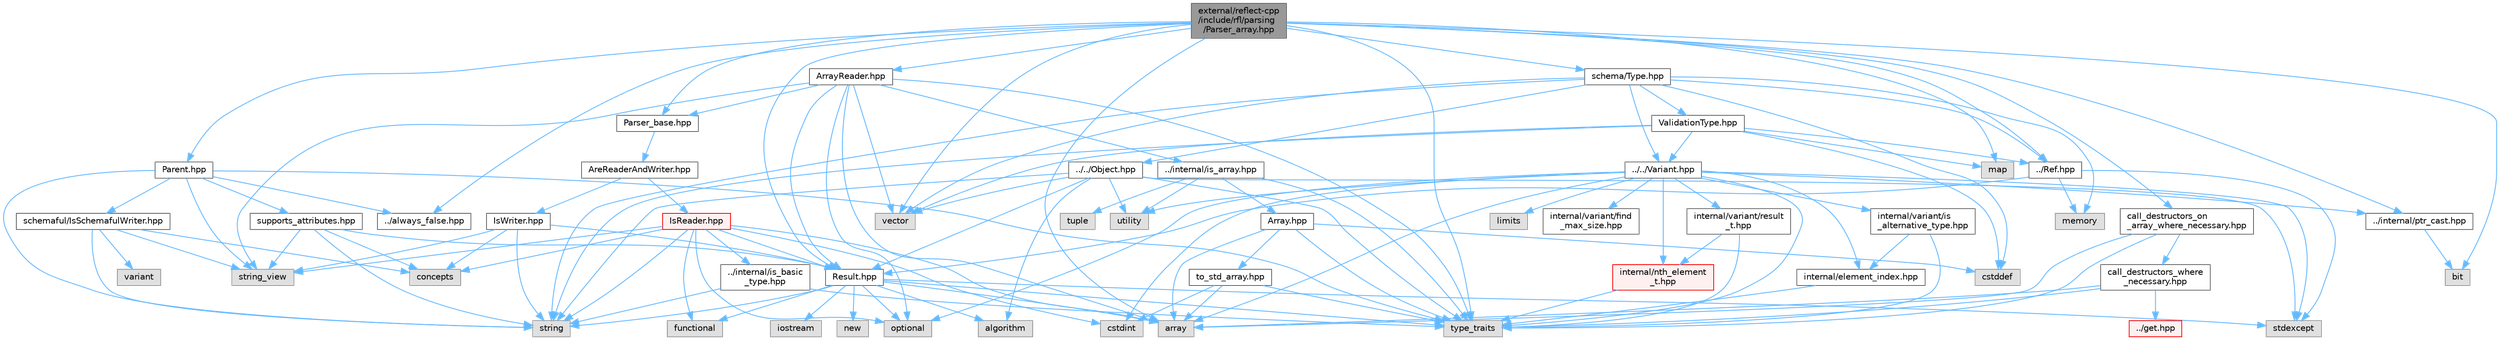 digraph "external/reflect-cpp/include/rfl/parsing/Parser_array.hpp"
{
 // LATEX_PDF_SIZE
  bgcolor="transparent";
  edge [fontname=Helvetica,fontsize=10,labelfontname=Helvetica,labelfontsize=10];
  node [fontname=Helvetica,fontsize=10,shape=box,height=0.2,width=0.4];
  Node1 [id="Node000001",label="external/reflect-cpp\l/include/rfl/parsing\l/Parser_array.hpp",height=0.2,width=0.4,color="gray40", fillcolor="grey60", style="filled", fontcolor="black",tooltip=" "];
  Node1 -> Node2 [id="edge125_Node000001_Node000002",color="steelblue1",style="solid",tooltip=" "];
  Node2 [id="Node000002",label="array",height=0.2,width=0.4,color="grey60", fillcolor="#E0E0E0", style="filled",tooltip=" "];
  Node1 -> Node3 [id="edge126_Node000001_Node000003",color="steelblue1",style="solid",tooltip=" "];
  Node3 [id="Node000003",label="bit",height=0.2,width=0.4,color="grey60", fillcolor="#E0E0E0", style="filled",tooltip=" "];
  Node1 -> Node4 [id="edge127_Node000001_Node000004",color="steelblue1",style="solid",tooltip=" "];
  Node4 [id="Node000004",label="map",height=0.2,width=0.4,color="grey60", fillcolor="#E0E0E0", style="filled",tooltip=" "];
  Node1 -> Node5 [id="edge128_Node000001_Node000005",color="steelblue1",style="solid",tooltip=" "];
  Node5 [id="Node000005",label="type_traits",height=0.2,width=0.4,color="grey60", fillcolor="#E0E0E0", style="filled",tooltip=" "];
  Node1 -> Node6 [id="edge129_Node000001_Node000006",color="steelblue1",style="solid",tooltip=" "];
  Node6 [id="Node000006",label="vector",height=0.2,width=0.4,color="grey60", fillcolor="#E0E0E0", style="filled",tooltip=" "];
  Node1 -> Node7 [id="edge130_Node000001_Node000007",color="steelblue1",style="solid",tooltip=" "];
  Node7 [id="Node000007",label="../Ref.hpp",height=0.2,width=0.4,color="grey40", fillcolor="white", style="filled",URL="$_ref_8hpp.html",tooltip=" "];
  Node7 -> Node8 [id="edge131_Node000007_Node000008",color="steelblue1",style="solid",tooltip=" "];
  Node8 [id="Node000008",label="memory",height=0.2,width=0.4,color="grey60", fillcolor="#E0E0E0", style="filled",tooltip=" "];
  Node7 -> Node9 [id="edge132_Node000007_Node000009",color="steelblue1",style="solid",tooltip=" "];
  Node9 [id="Node000009",label="stdexcept",height=0.2,width=0.4,color="grey60", fillcolor="#E0E0E0", style="filled",tooltip=" "];
  Node7 -> Node10 [id="edge133_Node000007_Node000010",color="steelblue1",style="solid",tooltip=" "];
  Node10 [id="Node000010",label="Result.hpp",height=0.2,width=0.4,color="grey40", fillcolor="white", style="filled",URL="$_result_8hpp.html",tooltip=" "];
  Node10 -> Node11 [id="edge134_Node000010_Node000011",color="steelblue1",style="solid",tooltip=" "];
  Node11 [id="Node000011",label="algorithm",height=0.2,width=0.4,color="grey60", fillcolor="#E0E0E0", style="filled",tooltip=" "];
  Node10 -> Node2 [id="edge135_Node000010_Node000002",color="steelblue1",style="solid",tooltip=" "];
  Node10 -> Node12 [id="edge136_Node000010_Node000012",color="steelblue1",style="solid",tooltip=" "];
  Node12 [id="Node000012",label="functional",height=0.2,width=0.4,color="grey60", fillcolor="#E0E0E0", style="filled",tooltip=" "];
  Node10 -> Node13 [id="edge137_Node000010_Node000013",color="steelblue1",style="solid",tooltip=" "];
  Node13 [id="Node000013",label="iostream",height=0.2,width=0.4,color="grey60", fillcolor="#E0E0E0", style="filled",tooltip=" "];
  Node10 -> Node14 [id="edge138_Node000010_Node000014",color="steelblue1",style="solid",tooltip=" "];
  Node14 [id="Node000014",label="new",height=0.2,width=0.4,color="grey60", fillcolor="#E0E0E0", style="filled",tooltip=" "];
  Node10 -> Node15 [id="edge139_Node000010_Node000015",color="steelblue1",style="solid",tooltip=" "];
  Node15 [id="Node000015",label="optional",height=0.2,width=0.4,color="grey60", fillcolor="#E0E0E0", style="filled",tooltip=" "];
  Node10 -> Node9 [id="edge140_Node000010_Node000009",color="steelblue1",style="solid",tooltip=" "];
  Node10 -> Node16 [id="edge141_Node000010_Node000016",color="steelblue1",style="solid",tooltip=" "];
  Node16 [id="Node000016",label="string",height=0.2,width=0.4,color="grey60", fillcolor="#E0E0E0", style="filled",tooltip=" "];
  Node10 -> Node5 [id="edge142_Node000010_Node000005",color="steelblue1",style="solid",tooltip=" "];
  Node1 -> Node10 [id="edge143_Node000001_Node000010",color="steelblue1",style="solid",tooltip=" "];
  Node1 -> Node17 [id="edge144_Node000001_Node000017",color="steelblue1",style="solid",tooltip=" "];
  Node17 [id="Node000017",label="../always_false.hpp",height=0.2,width=0.4,color="grey40", fillcolor="white", style="filled",URL="$always__false_8hpp.html",tooltip=" "];
  Node1 -> Node18 [id="edge145_Node000001_Node000018",color="steelblue1",style="solid",tooltip=" "];
  Node18 [id="Node000018",label="../internal/ptr_cast.hpp",height=0.2,width=0.4,color="grey40", fillcolor="white", style="filled",URL="$ptr__cast_8hpp.html",tooltip=" "];
  Node18 -> Node3 [id="edge146_Node000018_Node000003",color="steelblue1",style="solid",tooltip=" "];
  Node1 -> Node19 [id="edge147_Node000001_Node000019",color="steelblue1",style="solid",tooltip=" "];
  Node19 [id="Node000019",label="ArrayReader.hpp",height=0.2,width=0.4,color="grey40", fillcolor="white", style="filled",URL="$_array_reader_8hpp.html",tooltip=" "];
  Node19 -> Node2 [id="edge148_Node000019_Node000002",color="steelblue1",style="solid",tooltip=" "];
  Node19 -> Node15 [id="edge149_Node000019_Node000015",color="steelblue1",style="solid",tooltip=" "];
  Node19 -> Node20 [id="edge150_Node000019_Node000020",color="steelblue1",style="solid",tooltip=" "];
  Node20 [id="Node000020",label="string_view",height=0.2,width=0.4,color="grey60", fillcolor="#E0E0E0", style="filled",tooltip=" "];
  Node19 -> Node5 [id="edge151_Node000019_Node000005",color="steelblue1",style="solid",tooltip=" "];
  Node19 -> Node6 [id="edge152_Node000019_Node000006",color="steelblue1",style="solid",tooltip=" "];
  Node19 -> Node10 [id="edge153_Node000019_Node000010",color="steelblue1",style="solid",tooltip=" "];
  Node19 -> Node21 [id="edge154_Node000019_Node000021",color="steelblue1",style="solid",tooltip=" "];
  Node21 [id="Node000021",label="../internal/is_array.hpp",height=0.2,width=0.4,color="grey40", fillcolor="white", style="filled",URL="$is__array_8hpp.html",tooltip=" "];
  Node21 -> Node22 [id="edge155_Node000021_Node000022",color="steelblue1",style="solid",tooltip=" "];
  Node22 [id="Node000022",label="tuple",height=0.2,width=0.4,color="grey60", fillcolor="#E0E0E0", style="filled",tooltip=" "];
  Node21 -> Node5 [id="edge156_Node000021_Node000005",color="steelblue1",style="solid",tooltip=" "];
  Node21 -> Node23 [id="edge157_Node000021_Node000023",color="steelblue1",style="solid",tooltip=" "];
  Node23 [id="Node000023",label="utility",height=0.2,width=0.4,color="grey60", fillcolor="#E0E0E0", style="filled",tooltip=" "];
  Node21 -> Node24 [id="edge158_Node000021_Node000024",color="steelblue1",style="solid",tooltip=" "];
  Node24 [id="Node000024",label="Array.hpp",height=0.2,width=0.4,color="grey40", fillcolor="white", style="filled",URL="$_array_8hpp.html",tooltip=" "];
  Node24 -> Node2 [id="edge159_Node000024_Node000002",color="steelblue1",style="solid",tooltip=" "];
  Node24 -> Node25 [id="edge160_Node000024_Node000025",color="steelblue1",style="solid",tooltip=" "];
  Node25 [id="Node000025",label="cstddef",height=0.2,width=0.4,color="grey60", fillcolor="#E0E0E0", style="filled",tooltip=" "];
  Node24 -> Node5 [id="edge161_Node000024_Node000005",color="steelblue1",style="solid",tooltip=" "];
  Node24 -> Node26 [id="edge162_Node000024_Node000026",color="steelblue1",style="solid",tooltip=" "];
  Node26 [id="Node000026",label="to_std_array.hpp",height=0.2,width=0.4,color="grey40", fillcolor="white", style="filled",URL="$to__std__array_8hpp.html",tooltip=" "];
  Node26 -> Node2 [id="edge163_Node000026_Node000002",color="steelblue1",style="solid",tooltip=" "];
  Node26 -> Node27 [id="edge164_Node000026_Node000027",color="steelblue1",style="solid",tooltip=" "];
  Node27 [id="Node000027",label="cstdint",height=0.2,width=0.4,color="grey60", fillcolor="#E0E0E0", style="filled",tooltip=" "];
  Node26 -> Node5 [id="edge165_Node000026_Node000005",color="steelblue1",style="solid",tooltip=" "];
  Node19 -> Node28 [id="edge166_Node000019_Node000028",color="steelblue1",style="solid",tooltip=" "];
  Node28 [id="Node000028",label="Parser_base.hpp",height=0.2,width=0.4,color="grey40", fillcolor="white", style="filled",URL="$_parser__base_8hpp.html",tooltip=" "];
  Node28 -> Node29 [id="edge167_Node000028_Node000029",color="steelblue1",style="solid",tooltip=" "];
  Node29 [id="Node000029",label="AreReaderAndWriter.hpp",height=0.2,width=0.4,color="grey40", fillcolor="white", style="filled",URL="$_are_reader_and_writer_8hpp.html",tooltip=" "];
  Node29 -> Node30 [id="edge168_Node000029_Node000030",color="steelblue1",style="solid",tooltip=" "];
  Node30 [id="Node000030",label="IsReader.hpp",height=0.2,width=0.4,color="red", fillcolor="#FFF0F0", style="filled",URL="$_is_reader_8hpp.html",tooltip=" "];
  Node30 -> Node2 [id="edge169_Node000030_Node000002",color="steelblue1",style="solid",tooltip=" "];
  Node30 -> Node31 [id="edge170_Node000030_Node000031",color="steelblue1",style="solid",tooltip=" "];
  Node31 [id="Node000031",label="concepts",height=0.2,width=0.4,color="grey60", fillcolor="#E0E0E0", style="filled",tooltip=" "];
  Node30 -> Node27 [id="edge171_Node000030_Node000027",color="steelblue1",style="solid",tooltip=" "];
  Node30 -> Node12 [id="edge172_Node000030_Node000012",color="steelblue1",style="solid",tooltip=" "];
  Node30 -> Node15 [id="edge173_Node000030_Node000015",color="steelblue1",style="solid",tooltip=" "];
  Node30 -> Node16 [id="edge174_Node000030_Node000016",color="steelblue1",style="solid",tooltip=" "];
  Node30 -> Node20 [id="edge175_Node000030_Node000020",color="steelblue1",style="solid",tooltip=" "];
  Node30 -> Node10 [id="edge176_Node000030_Node000010",color="steelblue1",style="solid",tooltip=" "];
  Node30 -> Node32 [id="edge177_Node000030_Node000032",color="steelblue1",style="solid",tooltip=" "];
  Node32 [id="Node000032",label="../internal/is_basic\l_type.hpp",height=0.2,width=0.4,color="grey40", fillcolor="white", style="filled",URL="$is__basic__type_8hpp.html",tooltip=" "];
  Node32 -> Node16 [id="edge178_Node000032_Node000016",color="steelblue1",style="solid",tooltip=" "];
  Node32 -> Node5 [id="edge179_Node000032_Node000005",color="steelblue1",style="solid",tooltip=" "];
  Node29 -> Node37 [id="edge180_Node000029_Node000037",color="steelblue1",style="solid",tooltip=" "];
  Node37 [id="Node000037",label="IsWriter.hpp",height=0.2,width=0.4,color="grey40", fillcolor="white", style="filled",URL="$_is_writer_8hpp.html",tooltip=" "];
  Node37 -> Node31 [id="edge181_Node000037_Node000031",color="steelblue1",style="solid",tooltip=" "];
  Node37 -> Node16 [id="edge182_Node000037_Node000016",color="steelblue1",style="solid",tooltip=" "];
  Node37 -> Node20 [id="edge183_Node000037_Node000020",color="steelblue1",style="solid",tooltip=" "];
  Node37 -> Node10 [id="edge184_Node000037_Node000010",color="steelblue1",style="solid",tooltip=" "];
  Node1 -> Node38 [id="edge185_Node000001_Node000038",color="steelblue1",style="solid",tooltip=" "];
  Node38 [id="Node000038",label="Parent.hpp",height=0.2,width=0.4,color="grey40", fillcolor="white", style="filled",URL="$_parent_8hpp.html",tooltip=" "];
  Node38 -> Node16 [id="edge186_Node000038_Node000016",color="steelblue1",style="solid",tooltip=" "];
  Node38 -> Node20 [id="edge187_Node000038_Node000020",color="steelblue1",style="solid",tooltip=" "];
  Node38 -> Node5 [id="edge188_Node000038_Node000005",color="steelblue1",style="solid",tooltip=" "];
  Node38 -> Node17 [id="edge189_Node000038_Node000017",color="steelblue1",style="solid",tooltip=" "];
  Node38 -> Node39 [id="edge190_Node000038_Node000039",color="steelblue1",style="solid",tooltip=" "];
  Node39 [id="Node000039",label="schemaful/IsSchemafulWriter.hpp",height=0.2,width=0.4,color="grey40", fillcolor="white", style="filled",URL="$_is_schemaful_writer_8hpp.html",tooltip=" "];
  Node39 -> Node31 [id="edge191_Node000039_Node000031",color="steelblue1",style="solid",tooltip=" "];
  Node39 -> Node16 [id="edge192_Node000039_Node000016",color="steelblue1",style="solid",tooltip=" "];
  Node39 -> Node20 [id="edge193_Node000039_Node000020",color="steelblue1",style="solid",tooltip=" "];
  Node39 -> Node36 [id="edge194_Node000039_Node000036",color="steelblue1",style="solid",tooltip=" "];
  Node36 [id="Node000036",label="variant",height=0.2,width=0.4,color="grey60", fillcolor="#E0E0E0", style="filled",tooltip=" "];
  Node38 -> Node40 [id="edge195_Node000038_Node000040",color="steelblue1",style="solid",tooltip=" "];
  Node40 [id="Node000040",label="supports_attributes.hpp",height=0.2,width=0.4,color="grey40", fillcolor="white", style="filled",URL="$supports__attributes_8hpp.html",tooltip=" "];
  Node40 -> Node31 [id="edge196_Node000040_Node000031",color="steelblue1",style="solid",tooltip=" "];
  Node40 -> Node16 [id="edge197_Node000040_Node000016",color="steelblue1",style="solid",tooltip=" "];
  Node40 -> Node20 [id="edge198_Node000040_Node000020",color="steelblue1",style="solid",tooltip=" "];
  Node40 -> Node10 [id="edge199_Node000040_Node000010",color="steelblue1",style="solid",tooltip=" "];
  Node1 -> Node28 [id="edge200_Node000001_Node000028",color="steelblue1",style="solid",tooltip=" "];
  Node1 -> Node41 [id="edge201_Node000001_Node000041",color="steelblue1",style="solid",tooltip=" "];
  Node41 [id="Node000041",label="call_destructors_on\l_array_where_necessary.hpp",height=0.2,width=0.4,color="grey40", fillcolor="white", style="filled",URL="$call__destructors__on__array__where__necessary_8hpp.html",tooltip=" "];
  Node41 -> Node2 [id="edge202_Node000041_Node000002",color="steelblue1",style="solid",tooltip=" "];
  Node41 -> Node5 [id="edge203_Node000041_Node000005",color="steelblue1",style="solid",tooltip=" "];
  Node41 -> Node42 [id="edge204_Node000041_Node000042",color="steelblue1",style="solid",tooltip=" "];
  Node42 [id="Node000042",label="call_destructors_where\l_necessary.hpp",height=0.2,width=0.4,color="grey40", fillcolor="white", style="filled",URL="$call__destructors__where__necessary_8hpp.html",tooltip=" "];
  Node42 -> Node2 [id="edge205_Node000042_Node000002",color="steelblue1",style="solid",tooltip=" "];
  Node42 -> Node5 [id="edge206_Node000042_Node000005",color="steelblue1",style="solid",tooltip=" "];
  Node42 -> Node43 [id="edge207_Node000042_Node000043",color="steelblue1",style="solid",tooltip=" "];
  Node43 [id="Node000043",label="../get.hpp",height=0.2,width=0.4,color="red", fillcolor="#FFF0F0", style="filled",URL="$get_8hpp.html",tooltip=" "];
  Node1 -> Node52 [id="edge208_Node000001_Node000052",color="steelblue1",style="solid",tooltip=" "];
  Node52 [id="Node000052",label="schema/Type.hpp",height=0.2,width=0.4,color="grey40", fillcolor="white", style="filled",URL="$parsing_2schema_2_type_8hpp.html",tooltip=" "];
  Node52 -> Node25 [id="edge209_Node000052_Node000025",color="steelblue1",style="solid",tooltip=" "];
  Node52 -> Node8 [id="edge210_Node000052_Node000008",color="steelblue1",style="solid",tooltip=" "];
  Node52 -> Node16 [id="edge211_Node000052_Node000016",color="steelblue1",style="solid",tooltip=" "];
  Node52 -> Node6 [id="edge212_Node000052_Node000006",color="steelblue1",style="solid",tooltip=" "];
  Node52 -> Node53 [id="edge213_Node000052_Node000053",color="steelblue1",style="solid",tooltip=" "];
  Node53 [id="Node000053",label="../../Object.hpp",height=0.2,width=0.4,color="grey40", fillcolor="white", style="filled",URL="$_object_8hpp.html",tooltip=" "];
  Node53 -> Node11 [id="edge214_Node000053_Node000011",color="steelblue1",style="solid",tooltip=" "];
  Node53 -> Node9 [id="edge215_Node000053_Node000009",color="steelblue1",style="solid",tooltip=" "];
  Node53 -> Node16 [id="edge216_Node000053_Node000016",color="steelblue1",style="solid",tooltip=" "];
  Node53 -> Node5 [id="edge217_Node000053_Node000005",color="steelblue1",style="solid",tooltip=" "];
  Node53 -> Node23 [id="edge218_Node000053_Node000023",color="steelblue1",style="solid",tooltip=" "];
  Node53 -> Node6 [id="edge219_Node000053_Node000006",color="steelblue1",style="solid",tooltip=" "];
  Node53 -> Node10 [id="edge220_Node000053_Node000010",color="steelblue1",style="solid",tooltip=" "];
  Node52 -> Node7 [id="edge221_Node000052_Node000007",color="steelblue1",style="solid",tooltip=" "];
  Node52 -> Node54 [id="edge222_Node000052_Node000054",color="steelblue1",style="solid",tooltip=" "];
  Node54 [id="Node000054",label="../../Variant.hpp",height=0.2,width=0.4,color="grey40", fillcolor="white", style="filled",URL="$_variant_8hpp.html",tooltip=" "];
  Node54 -> Node2 [id="edge223_Node000054_Node000002",color="steelblue1",style="solid",tooltip=" "];
  Node54 -> Node27 [id="edge224_Node000054_Node000027",color="steelblue1",style="solid",tooltip=" "];
  Node54 -> Node46 [id="edge225_Node000054_Node000046",color="steelblue1",style="solid",tooltip=" "];
  Node46 [id="Node000046",label="limits",height=0.2,width=0.4,color="grey60", fillcolor="#E0E0E0", style="filled",tooltip=" "];
  Node54 -> Node15 [id="edge226_Node000054_Node000015",color="steelblue1",style="solid",tooltip=" "];
  Node54 -> Node9 [id="edge227_Node000054_Node000009",color="steelblue1",style="solid",tooltip=" "];
  Node54 -> Node5 [id="edge228_Node000054_Node000005",color="steelblue1",style="solid",tooltip=" "];
  Node54 -> Node23 [id="edge229_Node000054_Node000023",color="steelblue1",style="solid",tooltip=" "];
  Node54 -> Node55 [id="edge230_Node000054_Node000055",color="steelblue1",style="solid",tooltip=" "];
  Node55 [id="Node000055",label="internal/element_index.hpp",height=0.2,width=0.4,color="grey40", fillcolor="white", style="filled",URL="$element__index_8hpp.html",tooltip=" "];
  Node55 -> Node5 [id="edge231_Node000055_Node000005",color="steelblue1",style="solid",tooltip=" "];
  Node54 -> Node47 [id="edge232_Node000054_Node000047",color="steelblue1",style="solid",tooltip=" "];
  Node47 [id="Node000047",label="internal/nth_element\l_t.hpp",height=0.2,width=0.4,color="red", fillcolor="#FFF0F0", style="filled",URL="$nth__element__t_8hpp.html",tooltip=" "];
  Node47 -> Node5 [id="edge233_Node000047_Node000005",color="steelblue1",style="solid",tooltip=" "];
  Node54 -> Node56 [id="edge234_Node000054_Node000056",color="steelblue1",style="solid",tooltip=" "];
  Node56 [id="Node000056",label="internal/variant/find\l_max_size.hpp",height=0.2,width=0.4,color="grey40", fillcolor="white", style="filled",URL="$find__max__size_8hpp.html",tooltip=" "];
  Node54 -> Node57 [id="edge235_Node000054_Node000057",color="steelblue1",style="solid",tooltip=" "];
  Node57 [id="Node000057",label="internal/variant/is\l_alternative_type.hpp",height=0.2,width=0.4,color="grey40", fillcolor="white", style="filled",URL="$is__alternative__type_8hpp.html",tooltip=" "];
  Node57 -> Node5 [id="edge236_Node000057_Node000005",color="steelblue1",style="solid",tooltip=" "];
  Node57 -> Node55 [id="edge237_Node000057_Node000055",color="steelblue1",style="solid",tooltip=" "];
  Node54 -> Node58 [id="edge238_Node000054_Node000058",color="steelblue1",style="solid",tooltip=" "];
  Node58 [id="Node000058",label="internal/variant/result\l_t.hpp",height=0.2,width=0.4,color="grey40", fillcolor="white", style="filled",URL="$result__t_8hpp.html",tooltip=" "];
  Node58 -> Node5 [id="edge239_Node000058_Node000005",color="steelblue1",style="solid",tooltip=" "];
  Node58 -> Node47 [id="edge240_Node000058_Node000047",color="steelblue1",style="solid",tooltip=" "];
  Node54 -> Node18 [id="edge241_Node000054_Node000018",color="steelblue1",style="solid",tooltip=" "];
  Node52 -> Node59 [id="edge242_Node000052_Node000059",color="steelblue1",style="solid",tooltip=" "];
  Node59 [id="Node000059",label="ValidationType.hpp",height=0.2,width=0.4,color="grey40", fillcolor="white", style="filled",URL="$_validation_type_8hpp.html",tooltip=" "];
  Node59 -> Node25 [id="edge243_Node000059_Node000025",color="steelblue1",style="solid",tooltip=" "];
  Node59 -> Node4 [id="edge244_Node000059_Node000004",color="steelblue1",style="solid",tooltip=" "];
  Node59 -> Node16 [id="edge245_Node000059_Node000016",color="steelblue1",style="solid",tooltip=" "];
  Node59 -> Node6 [id="edge246_Node000059_Node000006",color="steelblue1",style="solid",tooltip=" "];
  Node59 -> Node7 [id="edge247_Node000059_Node000007",color="steelblue1",style="solid",tooltip=" "];
  Node59 -> Node54 [id="edge248_Node000059_Node000054",color="steelblue1",style="solid",tooltip=" "];
}
